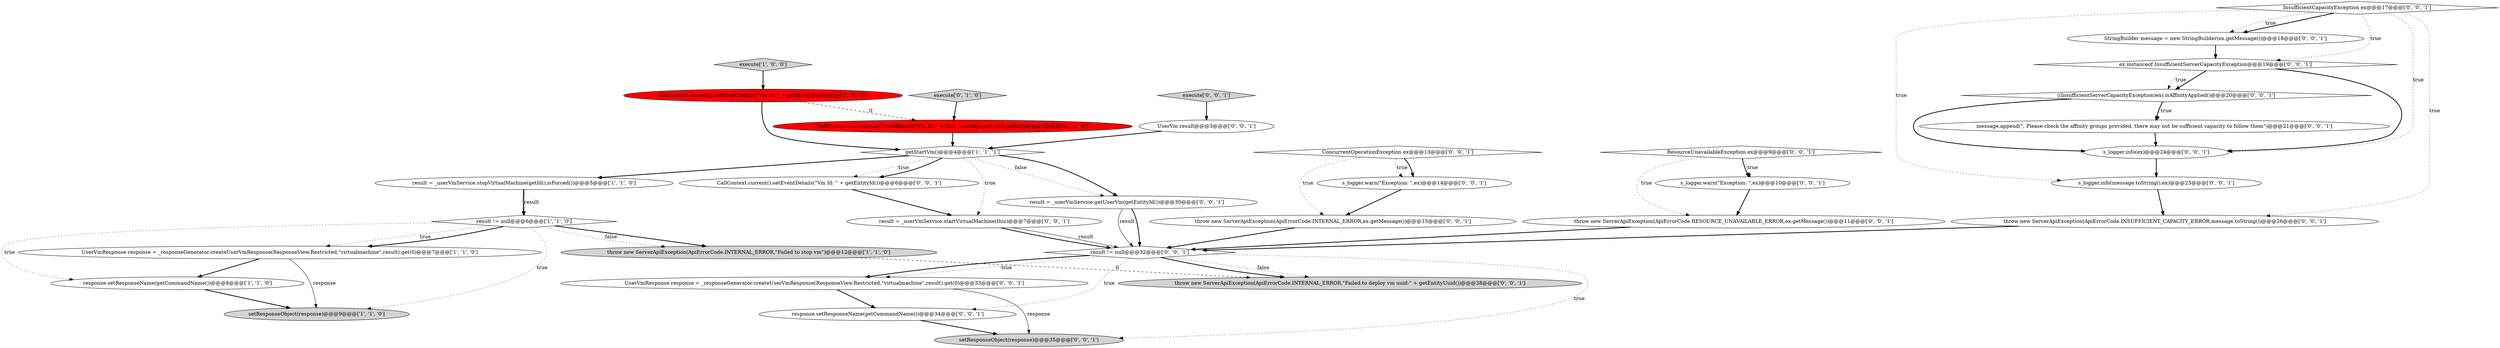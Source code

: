 digraph {
1 [style = filled, label = "getStartVm()@@@4@@@['1', '1', '1']", fillcolor = white, shape = diamond image = "AAA0AAABBB1BBB"];
17 [style = filled, label = "UserVmResponse response = _responseGenerator.createUserVmResponse(ResponseView.Restricted,\"virtualmachine\",result).get(0)@@@33@@@['0', '0', '1']", fillcolor = white, shape = ellipse image = "AAA0AAABBB3BBB"];
27 [style = filled, label = "throw new ServerApiException(ApiErrorCode.INTERNAL_ERROR,\"Failed to deploy vm uuid:\" + getEntityUuid())@@@38@@@['0', '0', '1']", fillcolor = lightgray, shape = ellipse image = "AAA0AAABBB3BBB"];
33 [style = filled, label = "((InsufficientServerCapacityException)ex).isAffinityApplied()@@@20@@@['0', '0', '1']", fillcolor = white, shape = diamond image = "AAA0AAABBB3BBB"];
24 [style = filled, label = "s_logger.info(message.toString(),ex)@@@25@@@['0', '0', '1']", fillcolor = white, shape = ellipse image = "AAA0AAABBB3BBB"];
31 [style = filled, label = "message.append(\", Please check the affinity groups provided, there may not be sufficient capacity to follow them\")@@@21@@@['0', '0', '1']", fillcolor = white, shape = ellipse image = "AAA0AAABBB3BBB"];
28 [style = filled, label = "throw new ServerApiException(ApiErrorCode.RESOURCE_UNAVAILABLE_ERROR,ex.getMessage())@@@11@@@['0', '0', '1']", fillcolor = white, shape = ellipse image = "AAA0AAABBB3BBB"];
29 [style = filled, label = "execute['0', '0', '1']", fillcolor = lightgray, shape = diamond image = "AAA0AAABBB3BBB"];
11 [style = filled, label = "result != null@@@32@@@['0', '0', '1']", fillcolor = white, shape = diamond image = "AAA0AAABBB3BBB"];
21 [style = filled, label = "result = _userVmService.getUserVm(getEntityId())@@@30@@@['0', '0', '1']", fillcolor = white, shape = ellipse image = "AAA0AAABBB3BBB"];
23 [style = filled, label = "result = _userVmService.startVirtualMachine(this)@@@7@@@['0', '0', '1']", fillcolor = white, shape = ellipse image = "AAA0AAABBB3BBB"];
25 [style = filled, label = "InsufficientCapacityException ex@@@17@@@['0', '0', '1']", fillcolor = white, shape = diamond image = "AAA0AAABBB3BBB"];
4 [style = filled, label = "CallContext.current().setEventDetails(\"Vm Id: \" + getId())@@@3@@@['1', '0', '0']", fillcolor = red, shape = ellipse image = "AAA1AAABBB1BBB"];
15 [style = filled, label = "setResponseObject(response)@@@35@@@['0', '0', '1']", fillcolor = lightgray, shape = ellipse image = "AAA0AAABBB3BBB"];
18 [style = filled, label = "s_logger.warn(\"Exception: \",ex)@@@10@@@['0', '0', '1']", fillcolor = white, shape = ellipse image = "AAA0AAABBB3BBB"];
9 [style = filled, label = "execute['0', '1', '0']", fillcolor = lightgray, shape = diamond image = "AAA0AAABBB2BBB"];
20 [style = filled, label = "ex instanceof InsufficientServerCapacityException@@@19@@@['0', '0', '1']", fillcolor = white, shape = diamond image = "AAA0AAABBB3BBB"];
5 [style = filled, label = "throw new ServerApiException(ApiErrorCode.INTERNAL_ERROR,\"Failed to stop vm\")@@@12@@@['1', '1', '0']", fillcolor = lightgray, shape = ellipse image = "AAA0AAABBB1BBB"];
16 [style = filled, label = "throw new ServerApiException(ApiErrorCode.INSUFFICIENT_CAPACITY_ERROR,message.toString())@@@26@@@['0', '0', '1']", fillcolor = white, shape = ellipse image = "AAA0AAABBB3BBB"];
7 [style = filled, label = "UserVmResponse response = _responseGenerator.createUserVmResponse(ResponseView.Restricted,\"virtualmachine\",result).get(0)@@@7@@@['1', '1', '0']", fillcolor = white, shape = ellipse image = "AAA0AAABBB1BBB"];
0 [style = filled, label = "execute['1', '0', '0']", fillcolor = lightgray, shape = diamond image = "AAA0AAABBB1BBB"];
19 [style = filled, label = "UserVm result@@@3@@@['0', '0', '1']", fillcolor = white, shape = ellipse image = "AAA0AAABBB3BBB"];
22 [style = filled, label = "s_logger.info(ex)@@@24@@@['0', '0', '1']", fillcolor = white, shape = ellipse image = "AAA0AAABBB3BBB"];
12 [style = filled, label = "ResourceUnavailableException ex@@@9@@@['0', '0', '1']", fillcolor = white, shape = diamond image = "AAA0AAABBB3BBB"];
13 [style = filled, label = "StringBuilder message = new StringBuilder(ex.getMessage())@@@18@@@['0', '0', '1']", fillcolor = white, shape = ellipse image = "AAA0AAABBB3BBB"];
10 [style = filled, label = "CallContext.current().setEventDetails(\"Vm Id: \" + this._uuidMgr.getUuid(,getId()))@@@3@@@['0', '1', '0']", fillcolor = red, shape = ellipse image = "AAA1AAABBB2BBB"];
14 [style = filled, label = "response.setResponseName(getCommandName())@@@34@@@['0', '0', '1']", fillcolor = white, shape = ellipse image = "AAA0AAABBB3BBB"];
2 [style = filled, label = "result = _userVmService.stopVirtualMachine(getId(),isForced())@@@5@@@['1', '1', '0']", fillcolor = white, shape = ellipse image = "AAA0AAABBB1BBB"];
6 [style = filled, label = "setResponseObject(response)@@@9@@@['1', '1', '0']", fillcolor = lightgray, shape = ellipse image = "AAA0AAABBB1BBB"];
26 [style = filled, label = "s_logger.warn(\"Exception: \",ex)@@@14@@@['0', '0', '1']", fillcolor = white, shape = ellipse image = "AAA0AAABBB3BBB"];
32 [style = filled, label = "ConcurrentOperationException ex@@@13@@@['0', '0', '1']", fillcolor = white, shape = diamond image = "AAA0AAABBB3BBB"];
30 [style = filled, label = "throw new ServerApiException(ApiErrorCode.INTERNAL_ERROR,ex.getMessage())@@@15@@@['0', '0', '1']", fillcolor = white, shape = ellipse image = "AAA0AAABBB3BBB"];
8 [style = filled, label = "response.setResponseName(getCommandName())@@@8@@@['1', '1', '0']", fillcolor = white, shape = ellipse image = "AAA0AAABBB1BBB"];
3 [style = filled, label = "result != null@@@6@@@['1', '1', '0']", fillcolor = white, shape = diamond image = "AAA0AAABBB1BBB"];
34 [style = filled, label = "CallContext.current().setEventDetails(\"Vm Id: \" + getEntityId())@@@6@@@['0', '0', '1']", fillcolor = white, shape = ellipse image = "AAA0AAABBB3BBB"];
3->7 [style = dotted, label="true"];
16->11 [style = bold, label=""];
31->22 [style = bold, label=""];
17->15 [style = solid, label="response"];
25->13 [style = bold, label=""];
2->3 [style = bold, label=""];
28->11 [style = bold, label=""];
11->14 [style = dotted, label="true"];
11->17 [style = dotted, label="true"];
25->24 [style = dotted, label="true"];
7->6 [style = solid, label="response"];
8->6 [style = bold, label=""];
12->18 [style = dotted, label="true"];
11->27 [style = dotted, label="false"];
9->10 [style = bold, label=""];
25->13 [style = dotted, label="true"];
3->6 [style = dotted, label="true"];
7->8 [style = bold, label=""];
32->26 [style = bold, label=""];
18->28 [style = bold, label=""];
21->11 [style = solid, label="result"];
20->33 [style = bold, label=""];
1->34 [style = dotted, label="true"];
20->22 [style = bold, label=""];
26->30 [style = bold, label=""];
12->28 [style = dotted, label="true"];
24->16 [style = bold, label=""];
19->1 [style = bold, label=""];
30->11 [style = bold, label=""];
3->5 [style = bold, label=""];
1->34 [style = bold, label=""];
5->27 [style = dashed, label="0"];
29->19 [style = bold, label=""];
20->33 [style = dotted, label="true"];
3->7 [style = bold, label=""];
21->11 [style = bold, label=""];
0->4 [style = bold, label=""];
17->14 [style = bold, label=""];
1->21 [style = bold, label=""];
1->21 [style = dotted, label="false"];
25->20 [style = dotted, label="true"];
32->30 [style = dotted, label="true"];
12->18 [style = bold, label=""];
25->22 [style = dotted, label="true"];
33->31 [style = bold, label=""];
11->17 [style = bold, label=""];
1->23 [style = dotted, label="true"];
34->23 [style = bold, label=""];
1->2 [style = bold, label=""];
4->1 [style = bold, label=""];
14->15 [style = bold, label=""];
32->26 [style = dotted, label="true"];
22->24 [style = bold, label=""];
23->11 [style = bold, label=""];
3->5 [style = dotted, label="false"];
11->15 [style = dotted, label="true"];
10->1 [style = bold, label=""];
23->11 [style = solid, label="result"];
3->8 [style = dotted, label="true"];
2->3 [style = solid, label="result"];
4->10 [style = dashed, label="0"];
33->22 [style = bold, label=""];
25->16 [style = dotted, label="true"];
11->27 [style = bold, label=""];
13->20 [style = bold, label=""];
33->31 [style = dotted, label="true"];
}
